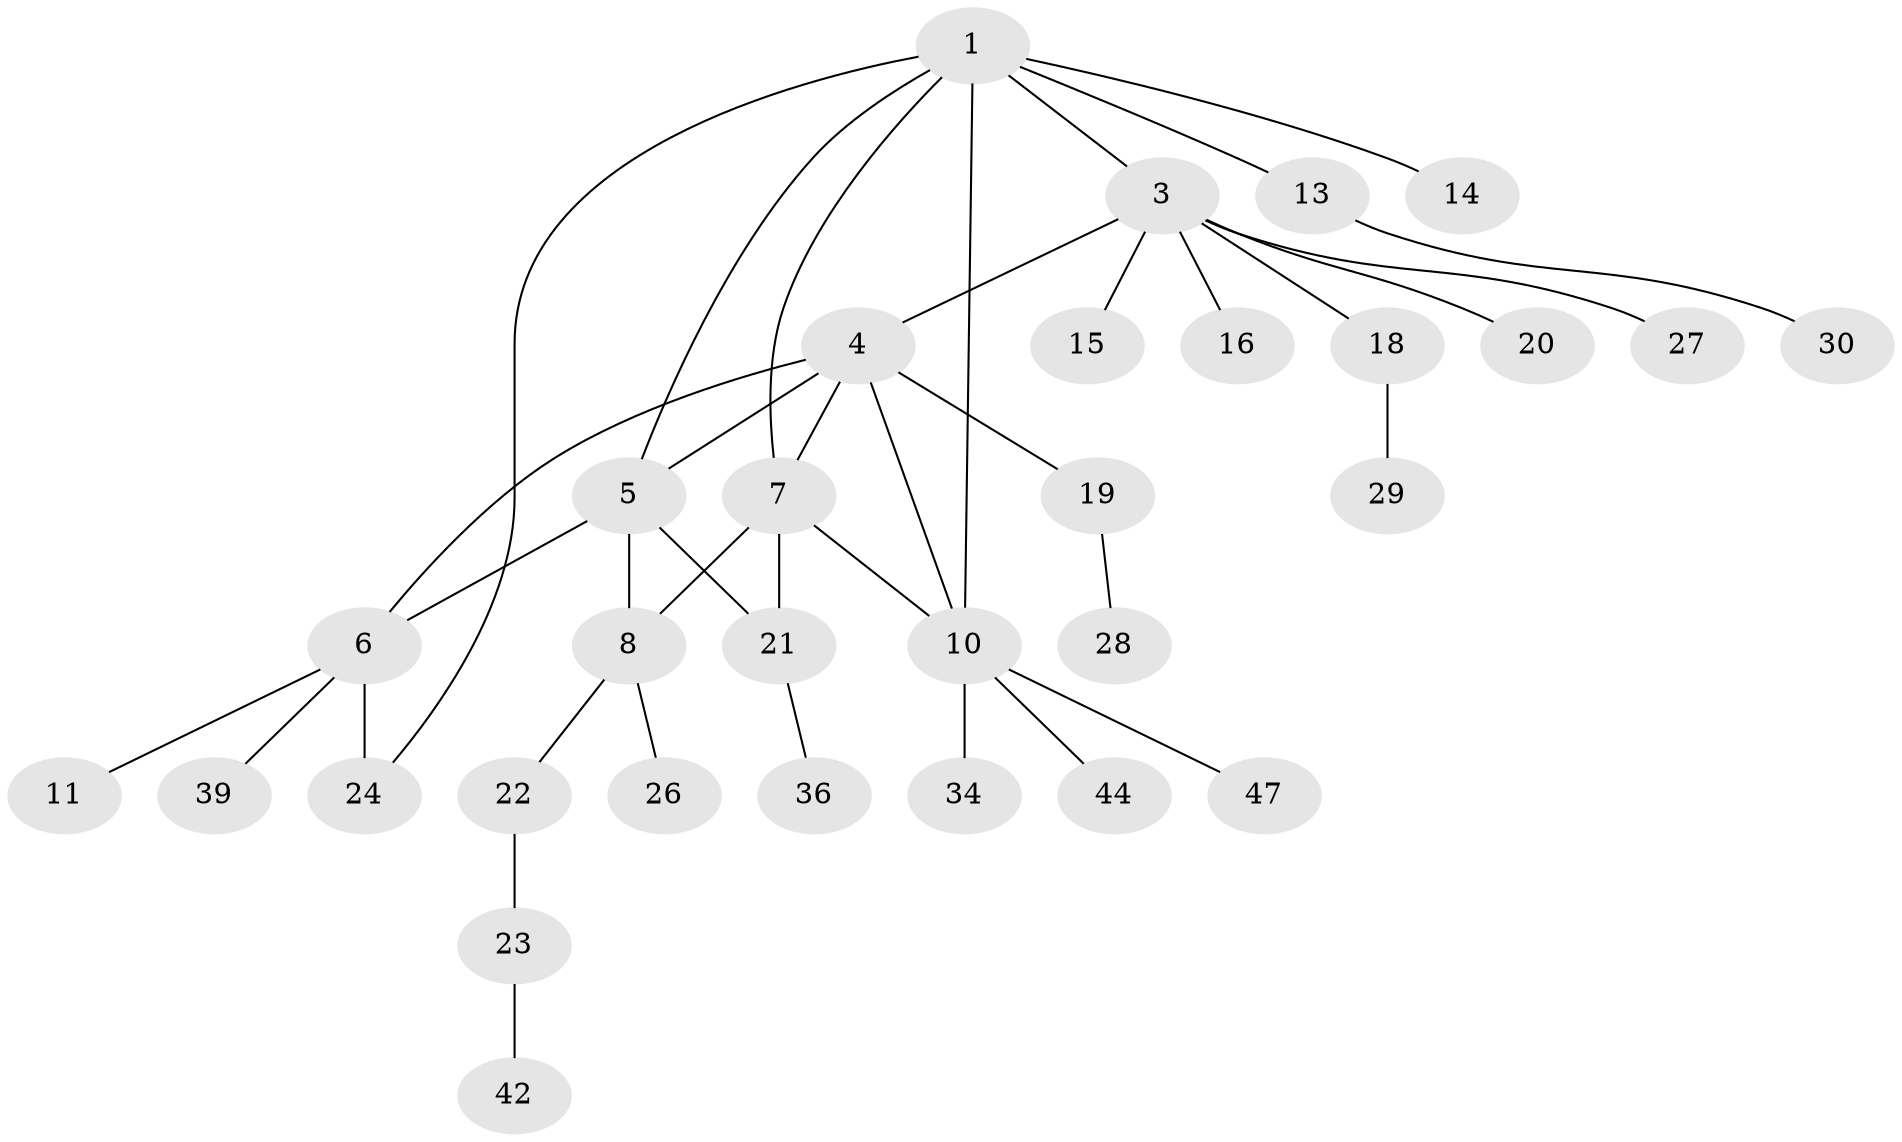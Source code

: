 // Generated by graph-tools (version 1.1) at 2025/52/02/27/25 19:52:19]
// undirected, 31 vertices, 38 edges
graph export_dot {
graph [start="1"]
  node [color=gray90,style=filled];
  1 [super="+2"];
  3 [super="+12"];
  4 [super="+9"];
  5;
  6 [super="+33"];
  7;
  8 [super="+32"];
  10 [super="+17"];
  11;
  13 [super="+25"];
  14 [super="+38"];
  15;
  16 [super="+40"];
  18 [super="+41"];
  19 [super="+45"];
  20 [super="+31"];
  21 [super="+35"];
  22 [super="+43"];
  23 [super="+37"];
  24;
  26;
  27;
  28 [super="+46"];
  29;
  30 [super="+48"];
  34;
  36;
  39;
  42;
  44;
  47;
  1 -- 3;
  1 -- 7;
  1 -- 10;
  1 -- 24;
  1 -- 5;
  1 -- 13;
  1 -- 14;
  3 -- 4;
  3 -- 15;
  3 -- 16;
  3 -- 18;
  3 -- 20;
  3 -- 27;
  4 -- 6;
  4 -- 7;
  4 -- 10;
  4 -- 19;
  4 -- 5;
  5 -- 6;
  5 -- 8;
  5 -- 21;
  6 -- 11;
  6 -- 24;
  6 -- 39;
  7 -- 8;
  7 -- 10;
  7 -- 21;
  8 -- 22;
  8 -- 26;
  10 -- 34;
  10 -- 44;
  10 -- 47;
  13 -- 30;
  18 -- 29;
  19 -- 28;
  21 -- 36;
  22 -- 23;
  23 -- 42;
}
